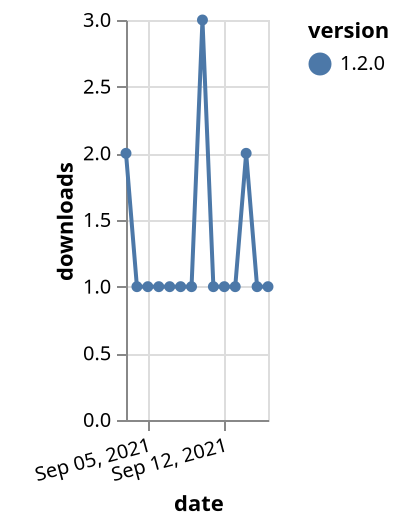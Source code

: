 {"$schema": "https://vega.github.io/schema/vega-lite/v5.json", "description": "A simple bar chart with embedded data.", "data": {"values": [{"date": "2021-09-03", "total": 123, "delta": 2, "version": "1.2.0"}, {"date": "2021-09-04", "total": 124, "delta": 1, "version": "1.2.0"}, {"date": "2021-09-05", "total": 125, "delta": 1, "version": "1.2.0"}, {"date": "2021-09-06", "total": 126, "delta": 1, "version": "1.2.0"}, {"date": "2021-09-07", "total": 127, "delta": 1, "version": "1.2.0"}, {"date": "2021-09-08", "total": 128, "delta": 1, "version": "1.2.0"}, {"date": "2021-09-09", "total": 129, "delta": 1, "version": "1.2.0"}, {"date": "2021-09-10", "total": 132, "delta": 3, "version": "1.2.0"}, {"date": "2021-09-11", "total": 133, "delta": 1, "version": "1.2.0"}, {"date": "2021-09-12", "total": 134, "delta": 1, "version": "1.2.0"}, {"date": "2021-09-13", "total": 135, "delta": 1, "version": "1.2.0"}, {"date": "2021-09-14", "total": 137, "delta": 2, "version": "1.2.0"}, {"date": "2021-09-15", "total": 138, "delta": 1, "version": "1.2.0"}, {"date": "2021-09-16", "total": 139, "delta": 1, "version": "1.2.0"}]}, "width": "container", "mark": {"type": "line", "point": {"filled": true}}, "encoding": {"x": {"field": "date", "type": "temporal", "timeUnit": "yearmonthdate", "title": "date", "axis": {"labelAngle": -15}}, "y": {"field": "delta", "type": "quantitative", "title": "downloads"}, "color": {"field": "version", "type": "nominal"}, "tooltip": {"field": "delta"}}}